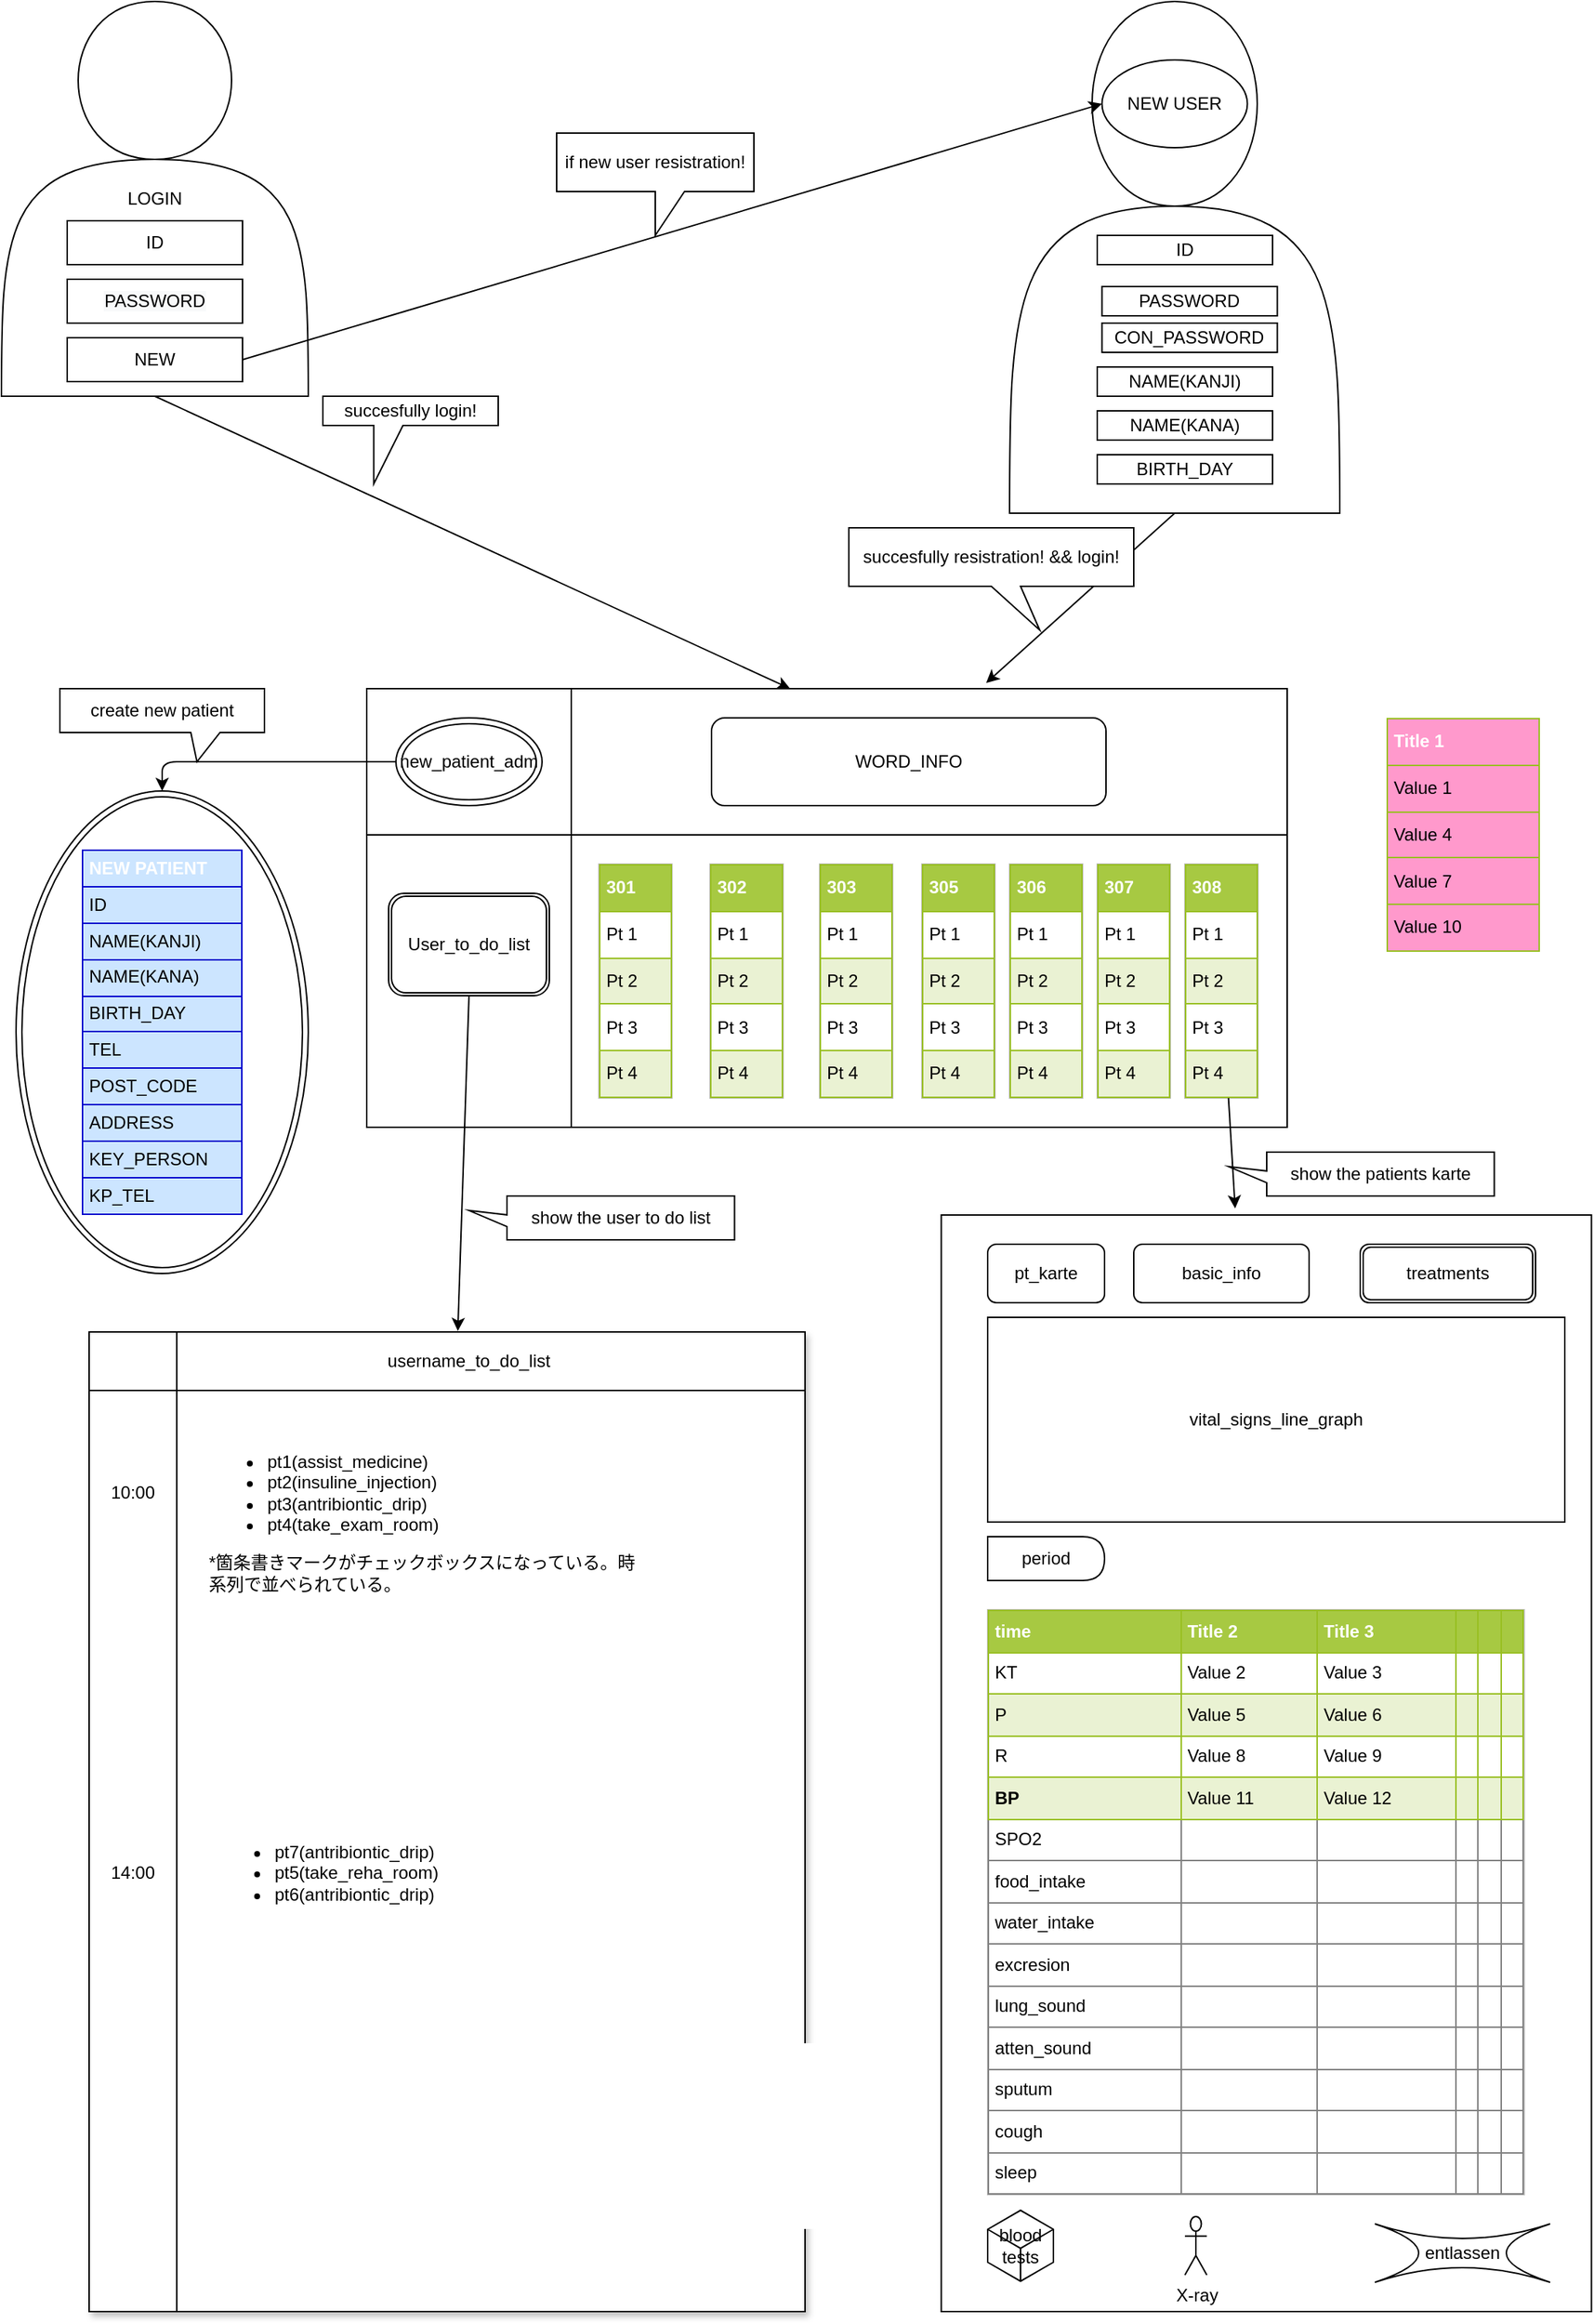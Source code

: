 <mxfile version="13.1.3">
    <diagram id="6hGFLwfOUW9BJ-s0fimq" name="Page-1">
        <mxGraphModel dx="738" dy="654" grid="1" gridSize="10" guides="1" tooltips="1" connect="1" arrows="1" fold="1" page="1" pageScale="1" pageWidth="1169" pageHeight="1654" math="0" shadow="0">
            <root>
                <mxCell id="0"/>
                <mxCell id="1" parent="0"/>
                <mxCell id="111" value="" style="shape=internalStorage;whiteSpace=wrap;html=1;backgroundOutline=1;shadow=1;glass=0;comic=0;gradientColor=none;dx=60;dy=40;" vertex="1" parent="1">
                    <mxGeometry x="100" y="950" width="490" height="670" as="geometry"/>
                </mxCell>
                <mxCell id="61" value="" style="shape=internalStorage;whiteSpace=wrap;html=1;backgroundOutline=1;shadow=0;glass=0;comic=0;gradientColor=none;dx=140;dy=100;" vertex="1" parent="1">
                    <mxGeometry x="290" y="510" width="630" height="300" as="geometry"/>
                </mxCell>
                <mxCell id="28" value="LOGIN" style="shape=actor;whiteSpace=wrap;html=1;shadow=0;glass=0;comic=0;gradientColor=none;" vertex="1" parent="1">
                    <mxGeometry x="40" y="40" width="210" height="270" as="geometry"/>
                </mxCell>
                <mxCell id="30" value="ID" style="rounded=0;whiteSpace=wrap;html=1;shadow=0;glass=0;comic=0;gradientColor=none;" vertex="1" parent="1">
                    <mxGeometry x="85" y="190" width="120" height="30" as="geometry"/>
                </mxCell>
                <mxCell id="31" value="&lt;meta charset=&quot;utf-8&quot;&gt;&lt;span style=&quot;color: rgb(0, 0, 0); font-family: Helvetica; font-size: 12px; font-style: normal; font-variant-ligatures: normal; font-variant-caps: normal; font-weight: 400; letter-spacing: normal; orphans: 2; text-align: center; text-indent: 0px; text-transform: none; widows: 2; word-spacing: 0px; -webkit-text-stroke-width: 0px; background-color: rgb(248, 249, 250); text-decoration-style: initial; text-decoration-color: initial; float: none; display: inline !important;&quot;&gt;PASSWORD&lt;/span&gt;" style="rounded=0;whiteSpace=wrap;html=1;shadow=0;glass=0;comic=0;gradientColor=none;" vertex="1" parent="1">
                    <mxGeometry x="85" y="230" width="120" height="30" as="geometry"/>
                </mxCell>
                <mxCell id="6" value="NEW" style="rounded=0;whiteSpace=wrap;html=1;" vertex="1" parent="1">
                    <mxGeometry x="85" y="270" width="120" height="30" as="geometry"/>
                </mxCell>
                <mxCell id="32" value="" style="shape=actor;whiteSpace=wrap;html=1;shadow=0;glass=0;comic=0;gradientColor=none;" vertex="1" parent="1">
                    <mxGeometry x="730" y="40" width="226" height="350" as="geometry"/>
                </mxCell>
                <mxCell id="7" value="ID" style="rounded=0;whiteSpace=wrap;html=1;" vertex="1" parent="1">
                    <mxGeometry x="790" y="200" width="120" height="20" as="geometry"/>
                </mxCell>
                <mxCell id="8" value="&lt;span&gt;PASSWORD&lt;/span&gt;" style="rounded=0;whiteSpace=wrap;html=1;" vertex="1" parent="1">
                    <mxGeometry x="793.25" y="235" width="120" height="20" as="geometry"/>
                </mxCell>
                <mxCell id="14" value="&lt;span&gt;CON_PASSWORD&lt;/span&gt;" style="rounded=0;whiteSpace=wrap;html=1;" vertex="1" parent="1">
                    <mxGeometry x="793.25" y="260" width="120" height="20" as="geometry"/>
                </mxCell>
                <mxCell id="15" value="NAME(KANJI)" style="rounded=0;whiteSpace=wrap;html=1;" vertex="1" parent="1">
                    <mxGeometry x="790" y="290" width="120" height="20" as="geometry"/>
                </mxCell>
                <mxCell id="16" value="&lt;span&gt;NAME(KANA)&lt;/span&gt;" style="rounded=0;whiteSpace=wrap;html=1;" vertex="1" parent="1">
                    <mxGeometry x="790" y="320" width="120" height="20" as="geometry"/>
                </mxCell>
                <mxCell id="17" value="BIRTH_DAY" style="rounded=0;whiteSpace=wrap;html=1;" vertex="1" parent="1">
                    <mxGeometry x="790" y="350" width="120" height="20" as="geometry"/>
                </mxCell>
                <mxCell id="39" value="NEW USER" style="ellipse;whiteSpace=wrap;html=1;shadow=0;glass=0;comic=0;gradientColor=none;" vertex="1" parent="1">
                    <mxGeometry x="793.25" y="80" width="99.5" height="60" as="geometry"/>
                </mxCell>
                <mxCell id="51" value="&lt;table border=&quot;1&quot; width=&quot;100%&quot; cellpadding=&quot;4&quot; style=&quot;width: 100% ; height: 100% ; border-collapse: collapse&quot;&gt;&lt;tbody&gt;&lt;tr style=&quot;background-color: #a7c942 ; color: #ffffff ; border: 1px solid #98bf21&quot;&gt;&lt;th align=&quot;left&quot;&gt;301&lt;/th&gt;&lt;/tr&gt;&lt;tr style=&quot;border: 1px solid #98bf21&quot;&gt;&lt;td&gt;Pt 1&lt;/td&gt;&lt;/tr&gt;&lt;tr style=&quot;background-color: #eaf2d3 ; border: 1px solid #98bf21&quot;&gt;&lt;td&gt;Pt 2&lt;/td&gt;&lt;/tr&gt;&lt;tr style=&quot;border: 1px solid #98bf21&quot;&gt;&lt;td&gt;Pt 3&lt;/td&gt;&lt;/tr&gt;&lt;tr style=&quot;background-color: #eaf2d3 ; border: 1px solid #98bf21&quot;&gt;&lt;td&gt;Pt 4&lt;/td&gt;&lt;/tr&gt;&lt;/tbody&gt;&lt;/table&gt;" style="text;html=1;strokeColor=#c0c0c0;fillColor=#ffffff;overflow=fill;rounded=0;shadow=0;glass=0;comic=0;" vertex="1" parent="1">
                    <mxGeometry x="448.88" y="630" width="50" height="160" as="geometry"/>
                </mxCell>
                <mxCell id="52" value="&lt;table border=&quot;1&quot; width=&quot;100%&quot; cellpadding=&quot;4&quot; style=&quot;width: 100% ; height: 100% ; border-collapse: collapse&quot;&gt;&lt;tbody&gt;&lt;tr style=&quot;background-color: #a7c942 ; color: #ffffff ; border: 1px solid #98bf21&quot;&gt;&lt;th align=&quot;left&quot;&gt;302&lt;/th&gt;&lt;/tr&gt;&lt;tr style=&quot;border: 1px solid #98bf21&quot;&gt;&lt;td&gt;Pt 1&lt;/td&gt;&lt;/tr&gt;&lt;tr style=&quot;background-color: #eaf2d3 ; border: 1px solid #98bf21&quot;&gt;&lt;td&gt;Pt 2&lt;/td&gt;&lt;/tr&gt;&lt;tr style=&quot;border: 1px solid #98bf21&quot;&gt;&lt;td&gt;Pt 3&lt;/td&gt;&lt;/tr&gt;&lt;tr style=&quot;background-color: #eaf2d3 ; border: 1px solid #98bf21&quot;&gt;&lt;td&gt;Pt 4&lt;/td&gt;&lt;/tr&gt;&lt;/tbody&gt;&lt;/table&gt;" style="text;html=1;strokeColor=#c0c0c0;fillColor=#ffffff;overflow=fill;rounded=0;shadow=0;glass=0;comic=0;" vertex="1" parent="1">
                    <mxGeometry x="525" y="630" width="50" height="160" as="geometry"/>
                </mxCell>
                <mxCell id="53" value="&lt;table border=&quot;1&quot; width=&quot;100%&quot; cellpadding=&quot;4&quot; style=&quot;width: 100% ; height: 100% ; border-collapse: collapse&quot;&gt;&lt;tbody&gt;&lt;tr style=&quot;background-color: #a7c942 ; color: #ffffff ; border: 1px solid #98bf21&quot;&gt;&lt;th align=&quot;left&quot;&gt;303&lt;/th&gt;&lt;/tr&gt;&lt;tr style=&quot;border: 1px solid #98bf21&quot;&gt;&lt;td&gt;Pt 1&lt;/td&gt;&lt;/tr&gt;&lt;tr style=&quot;background-color: #eaf2d3 ; border: 1px solid #98bf21&quot;&gt;&lt;td&gt;Pt 2&lt;/td&gt;&lt;/tr&gt;&lt;tr style=&quot;border: 1px solid #98bf21&quot;&gt;&lt;td&gt;Pt 3&lt;/td&gt;&lt;/tr&gt;&lt;tr style=&quot;background-color: #eaf2d3 ; border: 1px solid #98bf21&quot;&gt;&lt;td&gt;Pt 4&lt;/td&gt;&lt;/tr&gt;&lt;/tbody&gt;&lt;/table&gt;" style="text;html=1;strokeColor=#c0c0c0;fillColor=#ffffff;overflow=fill;rounded=0;shadow=0;glass=0;comic=0;" vertex="1" parent="1">
                    <mxGeometry x="600" y="630" width="50" height="160" as="geometry"/>
                </mxCell>
                <mxCell id="54" value="&lt;table border=&quot;1&quot; width=&quot;100%&quot; cellpadding=&quot;4&quot; style=&quot;width: 100% ; height: 100% ; border-collapse: collapse&quot;&gt;&lt;tbody&gt;&lt;tr style=&quot;background-color: #a7c942 ; color: #ffffff ; border: 1px solid #98bf21&quot;&gt;&lt;th align=&quot;left&quot;&gt;305&lt;/th&gt;&lt;/tr&gt;&lt;tr style=&quot;border: 1px solid #98bf21&quot;&gt;&lt;td&gt;Pt 1&lt;/td&gt;&lt;/tr&gt;&lt;tr style=&quot;background-color: #eaf2d3 ; border: 1px solid #98bf21&quot;&gt;&lt;td&gt;Pt 2&lt;/td&gt;&lt;/tr&gt;&lt;tr style=&quot;border: 1px solid #98bf21&quot;&gt;&lt;td&gt;Pt 3&lt;/td&gt;&lt;/tr&gt;&lt;tr style=&quot;background-color: #eaf2d3 ; border: 1px solid #98bf21&quot;&gt;&lt;td&gt;Pt 4&lt;/td&gt;&lt;/tr&gt;&lt;/tbody&gt;&lt;/table&gt;" style="text;html=1;strokeColor=#c0c0c0;fillColor=#ffffff;overflow=fill;rounded=0;shadow=0;glass=0;comic=0;" vertex="1" parent="1">
                    <mxGeometry x="670" y="630" width="50" height="160" as="geometry"/>
                </mxCell>
                <mxCell id="55" value="&lt;table border=&quot;1&quot; width=&quot;100%&quot; cellpadding=&quot;4&quot; style=&quot;width: 100% ; height: 100% ; border-collapse: collapse&quot;&gt;&lt;tbody&gt;&lt;tr style=&quot;background-color: #a7c942 ; color: #ffffff ; border: 1px solid #98bf21&quot;&gt;&lt;th align=&quot;left&quot;&gt;306&lt;/th&gt;&lt;/tr&gt;&lt;tr style=&quot;border: 1px solid #98bf21&quot;&gt;&lt;td&gt;Pt 1&lt;/td&gt;&lt;/tr&gt;&lt;tr style=&quot;background-color: #eaf2d3 ; border: 1px solid #98bf21&quot;&gt;&lt;td&gt;Pt 2&lt;/td&gt;&lt;/tr&gt;&lt;tr style=&quot;border: 1px solid #98bf21&quot;&gt;&lt;td&gt;Pt 3&lt;/td&gt;&lt;/tr&gt;&lt;tr style=&quot;background-color: #eaf2d3 ; border: 1px solid #98bf21&quot;&gt;&lt;td&gt;Pt 4&lt;/td&gt;&lt;/tr&gt;&lt;/tbody&gt;&lt;/table&gt;" style="text;html=1;strokeColor=#c0c0c0;fillColor=#ffffff;overflow=fill;rounded=0;shadow=0;glass=0;comic=0;" vertex="1" parent="1">
                    <mxGeometry x="730" y="630" width="50" height="160" as="geometry"/>
                </mxCell>
                <mxCell id="57" value="&lt;table border=&quot;1&quot; width=&quot;100%&quot; cellpadding=&quot;4&quot; style=&quot;width: 100% ; height: 100% ; border-collapse: collapse&quot;&gt;&lt;tbody&gt;&lt;tr style=&quot;background-color: #a7c942 ; color: #ffffff ; border: 1px solid #98bf21&quot;&gt;&lt;th align=&quot;left&quot;&gt;307&lt;/th&gt;&lt;/tr&gt;&lt;tr style=&quot;border: 1px solid #98bf21&quot;&gt;&lt;td&gt;Pt 1&lt;/td&gt;&lt;/tr&gt;&lt;tr style=&quot;background-color: #eaf2d3 ; border: 1px solid #98bf21&quot;&gt;&lt;td&gt;Pt 2&lt;/td&gt;&lt;/tr&gt;&lt;tr style=&quot;border: 1px solid #98bf21&quot;&gt;&lt;td&gt;Pt 3&lt;/td&gt;&lt;/tr&gt;&lt;tr style=&quot;background-color: #eaf2d3 ; border: 1px solid #98bf21&quot;&gt;&lt;td&gt;Pt 4&lt;/td&gt;&lt;/tr&gt;&lt;/tbody&gt;&lt;/table&gt;" style="text;html=1;strokeColor=#c0c0c0;fillColor=#ffffff;overflow=fill;rounded=0;shadow=0;glass=0;comic=0;" vertex="1" parent="1">
                    <mxGeometry x="790" y="630" width="50" height="160" as="geometry"/>
                </mxCell>
                <mxCell id="58" value="&lt;table border=&quot;1&quot; width=&quot;100%&quot; cellpadding=&quot;4&quot; style=&quot;width: 100% ; height: 100% ; border-collapse: collapse&quot;&gt;&lt;tbody&gt;&lt;tr style=&quot;background-color: #a7c942 ; color: #ffffff ; border: 1px solid #98bf21&quot;&gt;&lt;th align=&quot;left&quot;&gt;308&lt;/th&gt;&lt;/tr&gt;&lt;tr style=&quot;border: 1px solid #98bf21&quot;&gt;&lt;td&gt;Pt 1&lt;/td&gt;&lt;/tr&gt;&lt;tr style=&quot;background-color: #eaf2d3 ; border: 1px solid #98bf21&quot;&gt;&lt;td&gt;Pt 2&lt;/td&gt;&lt;/tr&gt;&lt;tr style=&quot;border: 1px solid #98bf21&quot;&gt;&lt;td&gt;Pt 3&lt;/td&gt;&lt;/tr&gt;&lt;tr style=&quot;background-color: #eaf2d3 ; border: 1px solid #98bf21&quot;&gt;&lt;td&gt;Pt 4&lt;/td&gt;&lt;/tr&gt;&lt;/tbody&gt;&lt;/table&gt;" style="text;html=1;strokeColor=#c0c0c0;fillColor=#ffffff;overflow=fill;rounded=0;shadow=0;glass=0;comic=0;" vertex="1" parent="1">
                    <mxGeometry x="850" y="630" width="50" height="160" as="geometry"/>
                </mxCell>
                <mxCell id="59" value="&lt;div&gt;&lt;span&gt;new_patient_adm&lt;/span&gt;&lt;/div&gt;" style="ellipse;shape=doubleEllipse;whiteSpace=wrap;html=1;shadow=0;glass=0;comic=0;gradientColor=none;" vertex="1" parent="1">
                    <mxGeometry x="310" y="530" width="100" height="60" as="geometry"/>
                </mxCell>
                <mxCell id="41" value="User_to_do_list" style="shape=ext;double=1;rounded=1;whiteSpace=wrap;html=1;shadow=0;glass=0;comic=0;gradientColor=none;" vertex="1" parent="1">
                    <mxGeometry x="305" y="650" width="110" height="70" as="geometry"/>
                </mxCell>
                <mxCell id="62" value="WORD_INFO" style="rounded=1;whiteSpace=wrap;html=1;shadow=0;glass=0;comic=0;gradientColor=none;" vertex="1" parent="1">
                    <mxGeometry x="526" y="530" width="270" height="60" as="geometry"/>
                </mxCell>
                <mxCell id="63" value="" style="endArrow=classic;html=1;exitX=0.5;exitY=1;exitDx=0;exitDy=0;entryX=0.46;entryY=0;entryDx=0;entryDy=0;entryPerimeter=0;" edge="1" parent="1" source="28" target="61">
                    <mxGeometry width="50" height="50" relative="1" as="geometry">
                        <mxPoint x="180" y="430" as="sourcePoint"/>
                        <mxPoint x="230" y="380" as="targetPoint"/>
                    </mxGeometry>
                </mxCell>
                <mxCell id="66" value="" style="endArrow=classic;html=1;exitX=0.5;exitY=1;exitDx=0;exitDy=0;entryX=0.673;entryY=-0.013;entryDx=0;entryDy=0;entryPerimeter=0;" edge="1" parent="1" source="32" target="61">
                    <mxGeometry width="50" height="50" relative="1" as="geometry">
                        <mxPoint x="370" y="460" as="sourcePoint"/>
                        <mxPoint x="470" y="517" as="targetPoint"/>
                    </mxGeometry>
                </mxCell>
                <mxCell id="67" value="" style="endArrow=classic;html=1;exitX=1;exitY=0.5;exitDx=0;exitDy=0;entryX=0;entryY=0.5;entryDx=0;entryDy=0;" edge="1" parent="1" source="6" target="39">
                    <mxGeometry width="50" height="50" relative="1" as="geometry">
                        <mxPoint x="370" y="430" as="sourcePoint"/>
                        <mxPoint x="420" y="380" as="targetPoint"/>
                    </mxGeometry>
                </mxCell>
                <mxCell id="68" value="if new user resistration!" style="shape=callout;whiteSpace=wrap;html=1;perimeter=calloutPerimeter;shadow=0;glass=0;comic=0;gradientColor=none;" vertex="1" parent="1">
                    <mxGeometry x="420" y="130" width="135" height="70" as="geometry"/>
                </mxCell>
                <mxCell id="69" value="succesfully login!" style="shape=callout;whiteSpace=wrap;html=1;perimeter=calloutPerimeter;shadow=0;glass=0;comic=0;gradientColor=none;size=40;position=0.29;position2=0.29;" vertex="1" parent="1">
                    <mxGeometry x="260" y="310" width="120" height="60" as="geometry"/>
                </mxCell>
                <mxCell id="70" value="&lt;span&gt;succesfully&amp;nbsp;&lt;/span&gt;resistration&lt;span&gt;! &amp;amp;&amp;amp; login!&lt;/span&gt;" style="shape=callout;whiteSpace=wrap;html=1;perimeter=calloutPerimeter;shadow=0;glass=0;comic=0;gradientColor=none;position2=0.67;" vertex="1" parent="1">
                    <mxGeometry x="620" y="400" width="195" height="70" as="geometry"/>
                </mxCell>
                <mxCell id="75" value="" style="ellipse;shape=doubleEllipse;whiteSpace=wrap;html=1;shadow=0;glass=0;comic=0;gradientColor=none;" vertex="1" parent="1">
                    <mxGeometry x="50" y="580" width="200" height="330" as="geometry"/>
                </mxCell>
                <mxCell id="76" value="&lt;table width=&quot;100%&quot; cellpadding=&quot;4&quot; style=&quot;width: 100% ; height: 100% ; background-color: rgb(204 , 229 , 255) ; border: 1px solid rgb(0 , 0 , 204) ; border-collapse: collapse&quot; border=&quot;1&quot;&gt;&lt;tbody&gt;&lt;tr style=&quot;color: rgb(255 , 255 , 255)&quot;&gt;&lt;th align=&quot;left&quot;&gt;NEW PATIENT&lt;/th&gt;&lt;/tr&gt;&lt;tr&gt;&lt;td&gt;ID&lt;/td&gt;&lt;/tr&gt;&lt;tr&gt;&lt;td&gt;&lt;span style=&quot;text-align: center&quot;&gt;NAME(KANJI)&lt;/span&gt;&lt;br&gt;&lt;/td&gt;&lt;/tr&gt;&lt;tr&gt;&lt;td&gt;&lt;span style=&quot;text-align: center&quot;&gt;NAME(KANA)&lt;/span&gt;&lt;br&gt;&lt;/td&gt;&lt;/tr&gt;&lt;tr&gt;&lt;td&gt;&lt;span style=&quot;text-align: center&quot;&gt;BIRTH_DAY&lt;/span&gt;&lt;br&gt;&lt;/td&gt;&lt;/tr&gt;&lt;tr&gt;&lt;td style=&quot;border-collapse: collapse&quot;&gt;TEL&lt;/td&gt;&lt;/tr&gt;&lt;tr&gt;&lt;td&gt;POST_CODE&lt;/td&gt;&lt;/tr&gt;&lt;tr&gt;&lt;td&gt;ADDRESS&lt;/td&gt;&lt;/tr&gt;&lt;tr&gt;&lt;td&gt;KEY_PERSON&lt;/td&gt;&lt;/tr&gt;&lt;tr&gt;&lt;td&gt;KP_TEL&lt;/td&gt;&lt;/tr&gt;&lt;/tbody&gt;&lt;/table&gt;" style="text;html=1;fillColor=none;overflow=fill;rounded=0;shadow=0;glass=0;comic=0;" vertex="1" parent="1">
                    <mxGeometry x="95" y="620" width="110" height="250" as="geometry"/>
                </mxCell>
                <mxCell id="79" value="" style="edgeStyle=elbowEdgeStyle;elbow=vertical;endArrow=classic;html=1;exitX=0;exitY=0.5;exitDx=0;exitDy=0;" edge="1" parent="1" source="59" target="75">
                    <mxGeometry width="50" height="50" relative="1" as="geometry">
                        <mxPoint x="85" y="620" as="sourcePoint"/>
                        <mxPoint x="40" y="920" as="targetPoint"/>
                        <Array as="points">
                            <mxPoint x="150" y="560"/>
                            <mxPoint x="40" y="920"/>
                            <mxPoint x="40" y="920"/>
                        </Array>
                    </mxGeometry>
                </mxCell>
                <mxCell id="82" value="create new patient" style="shape=callout;whiteSpace=wrap;html=1;perimeter=calloutPerimeter;shadow=0;glass=0;comic=0;gradientColor=none;size=20;position=0.64;position2=0.67;base=20;direction=east;flipH=0;flipV=0;" vertex="1" parent="1">
                    <mxGeometry x="80" y="510" width="140" height="50" as="geometry"/>
                </mxCell>
                <mxCell id="84" value="" style="rounded=0;whiteSpace=wrap;html=1;shadow=0;glass=0;comic=0;gradientColor=none;" vertex="1" parent="1">
                    <mxGeometry x="683.25" y="870" width="445" height="750" as="geometry"/>
                </mxCell>
                <mxCell id="85" value="pt_karte" style="rounded=1;whiteSpace=wrap;html=1;shadow=0;glass=0;comic=0;gradientColor=none;" vertex="1" parent="1">
                    <mxGeometry x="715" y="890" width="80" height="40" as="geometry"/>
                </mxCell>
                <mxCell id="86" value="basic_info" style="rounded=1;whiteSpace=wrap;html=1;shadow=0;glass=0;comic=0;gradientColor=none;" vertex="1" parent="1">
                    <mxGeometry x="815" y="890" width="120" height="40" as="geometry"/>
                </mxCell>
                <mxCell id="87" value="vital_signs_line_graph" style="rounded=0;whiteSpace=wrap;html=1;shadow=0;glass=0;comic=0;gradientColor=none;" vertex="1" parent="1">
                    <mxGeometry x="715" y="940" width="395" height="140" as="geometry"/>
                </mxCell>
                <mxCell id="89" value="&lt;table border=&quot;1&quot; width=&quot;100%&quot; cellpadding=&quot;4&quot; style=&quot;width: 100% ; height: 100% ; border-collapse: collapse&quot;&gt;&lt;tbody&gt;&lt;tr style=&quot;background-color: #a7c942 ; color: #ffffff ; border: 1px solid #98bf21&quot;&gt;&lt;th align=&quot;left&quot;&gt;time&lt;/th&gt;&lt;th align=&quot;left&quot;&gt;Title 2&lt;/th&gt;&lt;th align=&quot;left&quot;&gt;Title 3&lt;/th&gt;&lt;td&gt;&lt;br&gt;&lt;/td&gt;&lt;td&gt;&lt;br&gt;&lt;/td&gt;&lt;td&gt;&lt;br&gt;&lt;/td&gt;&lt;/tr&gt;&lt;tr style=&quot;border: 1px solid #98bf21&quot;&gt;&lt;td&gt;KT&lt;/td&gt;&lt;td&gt;Value 2&lt;/td&gt;&lt;td&gt;Value 3&lt;/td&gt;&lt;td&gt;&lt;br&gt;&lt;/td&gt;&lt;td&gt;&lt;br&gt;&lt;/td&gt;&lt;td&gt;&lt;br&gt;&lt;/td&gt;&lt;/tr&gt;&lt;tr style=&quot;background-color: #eaf2d3 ; border: 1px solid #98bf21&quot;&gt;&lt;td&gt;P&lt;/td&gt;&lt;td&gt;Value 5&lt;/td&gt;&lt;td&gt;Value 6&lt;/td&gt;&lt;td&gt;&lt;br&gt;&lt;/td&gt;&lt;td&gt;&lt;br&gt;&lt;/td&gt;&lt;td&gt;&lt;br&gt;&lt;/td&gt;&lt;/tr&gt;&lt;tr style=&quot;border: 1px solid #98bf21&quot;&gt;&lt;td&gt;R&lt;/td&gt;&lt;td&gt;Value 8&lt;/td&gt;&lt;td&gt;Value 9&lt;/td&gt;&lt;td&gt;&lt;br&gt;&lt;/td&gt;&lt;td&gt;&lt;br&gt;&lt;/td&gt;&lt;td&gt;&lt;br&gt;&lt;/td&gt;&lt;/tr&gt;&lt;tr style=&quot;background-color: #eaf2d3 ; border: 1px solid #98bf21&quot;&gt;&lt;td&gt;&lt;b&gt;BP&lt;/b&gt;&lt;/td&gt;&lt;td&gt;Value 11&lt;/td&gt;&lt;td&gt;Value 12&lt;/td&gt;&lt;td&gt;&lt;br&gt;&lt;/td&gt;&lt;td&gt;&lt;br&gt;&lt;/td&gt;&lt;td&gt;&lt;br&gt;&lt;/td&gt;&lt;/tr&gt;&lt;tr&gt;&lt;td&gt;SPO2&lt;/td&gt;&lt;td&gt;&lt;br&gt;&lt;/td&gt;&lt;td&gt;&lt;br&gt;&lt;/td&gt;&lt;td&gt;&lt;br&gt;&lt;/td&gt;&lt;td&gt;&lt;br&gt;&lt;/td&gt;&lt;td&gt;&lt;br&gt;&lt;/td&gt;&lt;/tr&gt;&lt;tr&gt;&lt;td&gt;food_intake&lt;/td&gt;&lt;td&gt;&lt;br&gt;&lt;/td&gt;&lt;td&gt;&lt;br&gt;&lt;/td&gt;&lt;td&gt;&lt;br&gt;&lt;/td&gt;&lt;td&gt;&lt;br&gt;&lt;/td&gt;&lt;td&gt;&lt;br&gt;&lt;/td&gt;&lt;/tr&gt;&lt;tr&gt;&lt;td&gt;water_intake&lt;/td&gt;&lt;td&gt;&lt;br&gt;&lt;/td&gt;&lt;td&gt;&lt;br&gt;&lt;/td&gt;&lt;td&gt;&lt;br&gt;&lt;/td&gt;&lt;td&gt;&lt;br&gt;&lt;/td&gt;&lt;td&gt;&lt;br&gt;&lt;/td&gt;&lt;/tr&gt;&lt;tr&gt;&lt;td&gt;excresion&lt;/td&gt;&lt;td&gt;&lt;br&gt;&lt;/td&gt;&lt;td&gt;&lt;br&gt;&lt;/td&gt;&lt;td&gt;&lt;br&gt;&lt;/td&gt;&lt;td&gt;&lt;br&gt;&lt;/td&gt;&lt;td&gt;&lt;br&gt;&lt;/td&gt;&lt;/tr&gt;&lt;tr&gt;&lt;td&gt;lung_sound&lt;/td&gt;&lt;td&gt;&lt;br&gt;&lt;/td&gt;&lt;td&gt;&lt;br&gt;&lt;/td&gt;&lt;td&gt;&lt;br&gt;&lt;/td&gt;&lt;td&gt;&lt;br&gt;&lt;/td&gt;&lt;td&gt;&lt;br&gt;&lt;/td&gt;&lt;/tr&gt;&lt;tr&gt;&lt;td&gt;atten_sound&lt;/td&gt;&lt;td&gt;&lt;br&gt;&lt;/td&gt;&lt;td&gt;&lt;br&gt;&lt;/td&gt;&lt;td&gt;&lt;br&gt;&lt;/td&gt;&lt;td&gt;&lt;br&gt;&lt;/td&gt;&lt;td&gt;&lt;br&gt;&lt;/td&gt;&lt;/tr&gt;&lt;tr&gt;&lt;td&gt;sputum&lt;/td&gt;&lt;td&gt;&lt;br&gt;&lt;/td&gt;&lt;td&gt;&lt;br&gt;&lt;/td&gt;&lt;td&gt;&lt;br&gt;&lt;/td&gt;&lt;td&gt;&lt;br&gt;&lt;/td&gt;&lt;td&gt;&lt;br&gt;&lt;/td&gt;&lt;/tr&gt;&lt;tr&gt;&lt;td&gt;cough&lt;/td&gt;&lt;td&gt;&lt;br&gt;&lt;/td&gt;&lt;td&gt;&lt;br&gt;&lt;/td&gt;&lt;td&gt;&lt;br&gt;&lt;/td&gt;&lt;td&gt;&lt;br&gt;&lt;/td&gt;&lt;td&gt;&lt;br&gt;&lt;/td&gt;&lt;/tr&gt;&lt;tr&gt;&lt;td&gt;sleep&lt;/td&gt;&lt;td&gt;&lt;br&gt;&lt;/td&gt;&lt;td&gt;&lt;br&gt;&lt;/td&gt;&lt;td&gt;&lt;br&gt;&lt;/td&gt;&lt;td&gt;&lt;br&gt;&lt;/td&gt;&lt;td&gt;&lt;br&gt;&lt;/td&gt;&lt;/tr&gt;&lt;/tbody&gt;&lt;/table&gt;" style="text;html=1;strokeColor=#c0c0c0;fillColor=#ffffff;overflow=fill;rounded=0;shadow=0;glass=0;comic=0;" vertex="1" parent="1">
                    <mxGeometry x="715" y="1140" width="367.25" height="400" as="geometry"/>
                </mxCell>
                <mxCell id="93" value="period" style="shape=delay;whiteSpace=wrap;html=1;shadow=0;glass=0;comic=0;gradientColor=none;" vertex="1" parent="1">
                    <mxGeometry x="715" y="1090" width="80" height="30" as="geometry"/>
                </mxCell>
                <mxCell id="94" value="" style="endArrow=classic;html=1;entryX=0.452;entryY=-0.006;entryDx=0;entryDy=0;entryPerimeter=0;" edge="1" parent="1" source="58" target="84">
                    <mxGeometry width="50" height="50" relative="1" as="geometry">
                        <mxPoint x="601" y="800" as="sourcePoint"/>
                        <mxPoint x="460" y="830" as="targetPoint"/>
                    </mxGeometry>
                </mxCell>
                <mxCell id="95" value="show the patients karte" style="shape=callout;whiteSpace=wrap;html=1;perimeter=calloutPerimeter;shadow=0;glass=0;comic=0;gradientColor=none;size=26;position=0.43;direction=south;position2=0.33;base=8;" vertex="1" parent="1">
                    <mxGeometry x="880" y="827" width="181.75" height="30" as="geometry"/>
                </mxCell>
                <mxCell id="96" value="entlassen" style="shape=switch;whiteSpace=wrap;html=1;shadow=0;glass=0;comic=0;gradientColor=none;" vertex="1" parent="1">
                    <mxGeometry x="980" y="1560" width="120" height="40" as="geometry"/>
                </mxCell>
                <mxCell id="110" value="&lt;ul&gt;&lt;li&gt;&lt;span&gt;pt1(assist_medicine)&lt;/span&gt;&lt;/li&gt;&lt;li&gt;&lt;span&gt;pt2(insuline_injection)&lt;/span&gt;&lt;/li&gt;&lt;li&gt;&lt;span&gt;pt3(antribiontic_drip)&lt;/span&gt;&lt;/li&gt;&lt;li&gt;&lt;span&gt;pt4(take_exam_room)&lt;/span&gt;&lt;/li&gt;&lt;/ul&gt;" style="text;strokeColor=none;fillColor=none;html=1;whiteSpace=wrap;verticalAlign=middle;overflow=hidden;shadow=1;glass=0;comic=0;" vertex="1" parent="1">
                    <mxGeometry x="180" y="1010" width="190" height="100" as="geometry"/>
                </mxCell>
                <mxCell id="114" value="&lt;span style=&quot;font-family: &amp;#34;helvetica&amp;#34;&quot;&gt;username_to_do_list&lt;/span&gt;" style="text;html=1;strokeColor=none;fillColor=none;align=center;verticalAlign=middle;whiteSpace=wrap;rounded=0;shadow=1;glass=0;comic=0;" vertex="1" parent="1">
                    <mxGeometry x="330" y="960" width="60" height="20" as="geometry"/>
                </mxCell>
                <mxCell id="115" value="10:00" style="text;html=1;strokeColor=none;fillColor=none;align=center;verticalAlign=middle;whiteSpace=wrap;rounded=0;shadow=1;glass=0;comic=0;" vertex="1" parent="1">
                    <mxGeometry x="110" y="1050" width="40" height="20" as="geometry"/>
                </mxCell>
                <mxCell id="121" value="14:00" style="text;html=1;strokeColor=none;fillColor=none;align=center;verticalAlign=middle;whiteSpace=wrap;rounded=0;shadow=1;glass=0;comic=0;" vertex="1" parent="1">
                    <mxGeometry x="110" y="1310" width="40" height="20" as="geometry"/>
                </mxCell>
                <mxCell id="122" value="&lt;ul&gt;&lt;li&gt;pt7(antribiontic_drip)&lt;/li&gt;&lt;li&gt;pt5(take_reha_room)&lt;/li&gt;&lt;li&gt;pt6(antribiontic_drip)&lt;br&gt;&lt;/li&gt;&lt;/ul&gt;" style="text;strokeColor=none;fillColor=none;html=1;whiteSpace=wrap;verticalAlign=middle;overflow=hidden;shadow=1;glass=0;comic=0;" vertex="1" parent="1">
                    <mxGeometry x="185" y="1280" width="180" height="80" as="geometry"/>
                </mxCell>
                <mxCell id="123" value="*箇条書きマークがチェックボックスになっている。時系列で並べられている。" style="text;html=1;strokeColor=none;fillColor=none;align=left;verticalAlign=middle;whiteSpace=wrap;rounded=0;shadow=1;glass=0;comic=0;" vertex="1" parent="1">
                    <mxGeometry x="180" y="1100" width="305" height="30" as="geometry"/>
                </mxCell>
                <mxCell id="127" value="" style="endArrow=classic;html=1;exitX=0.5;exitY=1;exitDx=0;exitDy=0;entryX=0.515;entryY=-0.001;entryDx=0;entryDy=0;entryPerimeter=0;" edge="1" parent="1" source="41" target="111">
                    <mxGeometry width="50" height="50" relative="1" as="geometry">
                        <mxPoint x="430" y="910" as="sourcePoint"/>
                        <mxPoint x="470" y="860" as="targetPoint"/>
                    </mxGeometry>
                </mxCell>
                <mxCell id="128" value="show the&amp;nbsp;&lt;span style=&quot;font-family: &amp;#34;helvetica&amp;#34;&quot;&gt;user to do list&lt;/span&gt;" style="shape=callout;whiteSpace=wrap;html=1;perimeter=calloutPerimeter;shadow=0;glass=0;comic=0;gradientColor=none;size=26;position=0.43;direction=south;position2=0.33;base=8;" vertex="1" parent="1">
                    <mxGeometry x="360" y="857" width="181.75" height="30" as="geometry"/>
                </mxCell>
                <mxCell id="129" value="treatments" style="shape=ext;double=1;rounded=1;whiteSpace=wrap;html=1;" vertex="1" parent="1">
                    <mxGeometry x="970" y="890" width="120" height="40" as="geometry"/>
                </mxCell>
                <mxCell id="130" value="blood tests" style="html=1;whiteSpace=wrap;aspect=fixed;shape=isoCube;backgroundOutline=1;" vertex="1" parent="1">
                    <mxGeometry x="715" y="1550" width="45" height="50" as="geometry"/>
                </mxCell>
                <mxCell id="132" value="X-ray" style="shape=umlActor;verticalLabelPosition=bottom;labelBackgroundColor=#ffffff;verticalAlign=top;html=1;outlineConnect=0;" vertex="1" parent="1">
                    <mxGeometry x="850" y="1555" width="15" height="40" as="geometry"/>
                </mxCell>
                <mxCell id="136" value="&lt;table border=&quot;1&quot; width=&quot;100%&quot; cellpadding=&quot;4&quot; style=&quot;width: 100% ; height: 100% ; border-collapse: collapse&quot;&gt;&lt;tbody&gt;&lt;tr style=&quot;color: rgb(255, 255, 255); border: 1px solid rgb(152, 191, 33);&quot;&gt;&lt;th align=&quot;left&quot;&gt;Title 1&lt;/th&gt;&lt;/tr&gt;&lt;tr style=&quot;border: 1px solid #98bf21&quot;&gt;&lt;td&gt;Value 1&lt;/td&gt;&lt;/tr&gt;&lt;tr style=&quot;border: 1px solid rgb(152, 191, 33);&quot;&gt;&lt;td&gt;Value 4&lt;/td&gt;&lt;/tr&gt;&lt;tr style=&quot;border: 1px solid #98bf21&quot;&gt;&lt;td&gt;Value 7&lt;/td&gt;&lt;/tr&gt;&lt;tr style=&quot;border: 1px solid rgb(152, 191, 33);&quot;&gt;&lt;td&gt;Value 10&lt;/td&gt;&lt;/tr&gt;&lt;/tbody&gt;&lt;/table&gt;" style="text;html=1;overflow=fill;rounded=0;fillColor=#ffffff;labelBackgroundColor=#FF99CC;" vertex="1" parent="1">
                    <mxGeometry x="987.5" y="530" width="105" height="160" as="geometry"/>
                </mxCell>
            </root>
        </mxGraphModel>
    </diagram>
</mxfile>